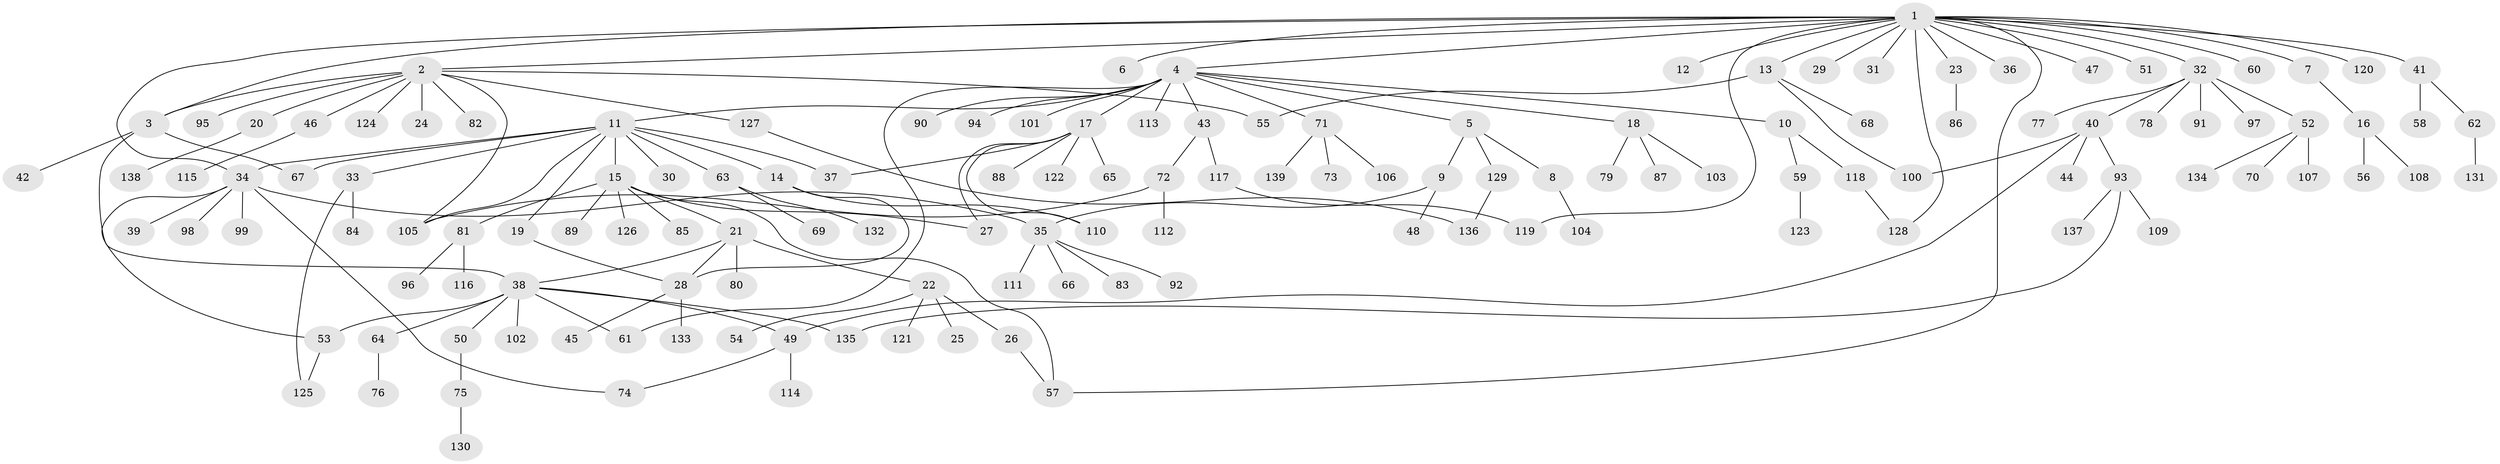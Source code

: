 // Generated by graph-tools (version 1.1) at 2025/49/03/09/25 03:49:54]
// undirected, 139 vertices, 163 edges
graph export_dot {
graph [start="1"]
  node [color=gray90,style=filled];
  1;
  2;
  3;
  4;
  5;
  6;
  7;
  8;
  9;
  10;
  11;
  12;
  13;
  14;
  15;
  16;
  17;
  18;
  19;
  20;
  21;
  22;
  23;
  24;
  25;
  26;
  27;
  28;
  29;
  30;
  31;
  32;
  33;
  34;
  35;
  36;
  37;
  38;
  39;
  40;
  41;
  42;
  43;
  44;
  45;
  46;
  47;
  48;
  49;
  50;
  51;
  52;
  53;
  54;
  55;
  56;
  57;
  58;
  59;
  60;
  61;
  62;
  63;
  64;
  65;
  66;
  67;
  68;
  69;
  70;
  71;
  72;
  73;
  74;
  75;
  76;
  77;
  78;
  79;
  80;
  81;
  82;
  83;
  84;
  85;
  86;
  87;
  88;
  89;
  90;
  91;
  92;
  93;
  94;
  95;
  96;
  97;
  98;
  99;
  100;
  101;
  102;
  103;
  104;
  105;
  106;
  107;
  108;
  109;
  110;
  111;
  112;
  113;
  114;
  115;
  116;
  117;
  118;
  119;
  120;
  121;
  122;
  123;
  124;
  125;
  126;
  127;
  128;
  129;
  130;
  131;
  132;
  133;
  134;
  135;
  136;
  137;
  138;
  139;
  1 -- 2;
  1 -- 3;
  1 -- 4;
  1 -- 6;
  1 -- 7;
  1 -- 12;
  1 -- 13;
  1 -- 23;
  1 -- 29;
  1 -- 31;
  1 -- 32;
  1 -- 34;
  1 -- 36;
  1 -- 41;
  1 -- 47;
  1 -- 51;
  1 -- 57;
  1 -- 60;
  1 -- 119;
  1 -- 120;
  1 -- 128;
  2 -- 3;
  2 -- 20;
  2 -- 24;
  2 -- 46;
  2 -- 55;
  2 -- 82;
  2 -- 95;
  2 -- 105;
  2 -- 124;
  2 -- 127;
  3 -- 38;
  3 -- 42;
  3 -- 67;
  4 -- 5;
  4 -- 10;
  4 -- 11;
  4 -- 17;
  4 -- 18;
  4 -- 43;
  4 -- 61;
  4 -- 71;
  4 -- 90;
  4 -- 94;
  4 -- 101;
  4 -- 113;
  5 -- 8;
  5 -- 9;
  5 -- 129;
  7 -- 16;
  8 -- 104;
  9 -- 35;
  9 -- 48;
  10 -- 59;
  10 -- 118;
  11 -- 14;
  11 -- 15;
  11 -- 19;
  11 -- 30;
  11 -- 33;
  11 -- 34;
  11 -- 37;
  11 -- 63;
  11 -- 67;
  11 -- 105;
  13 -- 55;
  13 -- 68;
  13 -- 100;
  14 -- 28;
  14 -- 110;
  15 -- 21;
  15 -- 27;
  15 -- 57;
  15 -- 81;
  15 -- 85;
  15 -- 89;
  15 -- 126;
  16 -- 56;
  16 -- 108;
  17 -- 27;
  17 -- 37;
  17 -- 65;
  17 -- 88;
  17 -- 110;
  17 -- 122;
  18 -- 79;
  18 -- 87;
  18 -- 103;
  19 -- 28;
  20 -- 138;
  21 -- 22;
  21 -- 28;
  21 -- 38;
  21 -- 80;
  22 -- 25;
  22 -- 26;
  22 -- 54;
  22 -- 121;
  23 -- 86;
  26 -- 57;
  28 -- 45;
  28 -- 133;
  32 -- 40;
  32 -- 52;
  32 -- 77;
  32 -- 78;
  32 -- 91;
  32 -- 97;
  33 -- 84;
  33 -- 125;
  34 -- 35;
  34 -- 39;
  34 -- 53;
  34 -- 74;
  34 -- 98;
  34 -- 99;
  35 -- 66;
  35 -- 83;
  35 -- 92;
  35 -- 111;
  38 -- 49;
  38 -- 50;
  38 -- 53;
  38 -- 61;
  38 -- 64;
  38 -- 102;
  38 -- 135;
  40 -- 44;
  40 -- 49;
  40 -- 93;
  40 -- 100;
  41 -- 58;
  41 -- 62;
  43 -- 72;
  43 -- 117;
  46 -- 115;
  49 -- 74;
  49 -- 114;
  50 -- 75;
  52 -- 70;
  52 -- 107;
  52 -- 134;
  53 -- 125;
  59 -- 123;
  62 -- 131;
  63 -- 69;
  63 -- 132;
  64 -- 76;
  71 -- 73;
  71 -- 106;
  71 -- 139;
  72 -- 105;
  72 -- 112;
  75 -- 130;
  81 -- 96;
  81 -- 116;
  93 -- 109;
  93 -- 135;
  93 -- 137;
  117 -- 119;
  118 -- 128;
  127 -- 136;
  129 -- 136;
}
